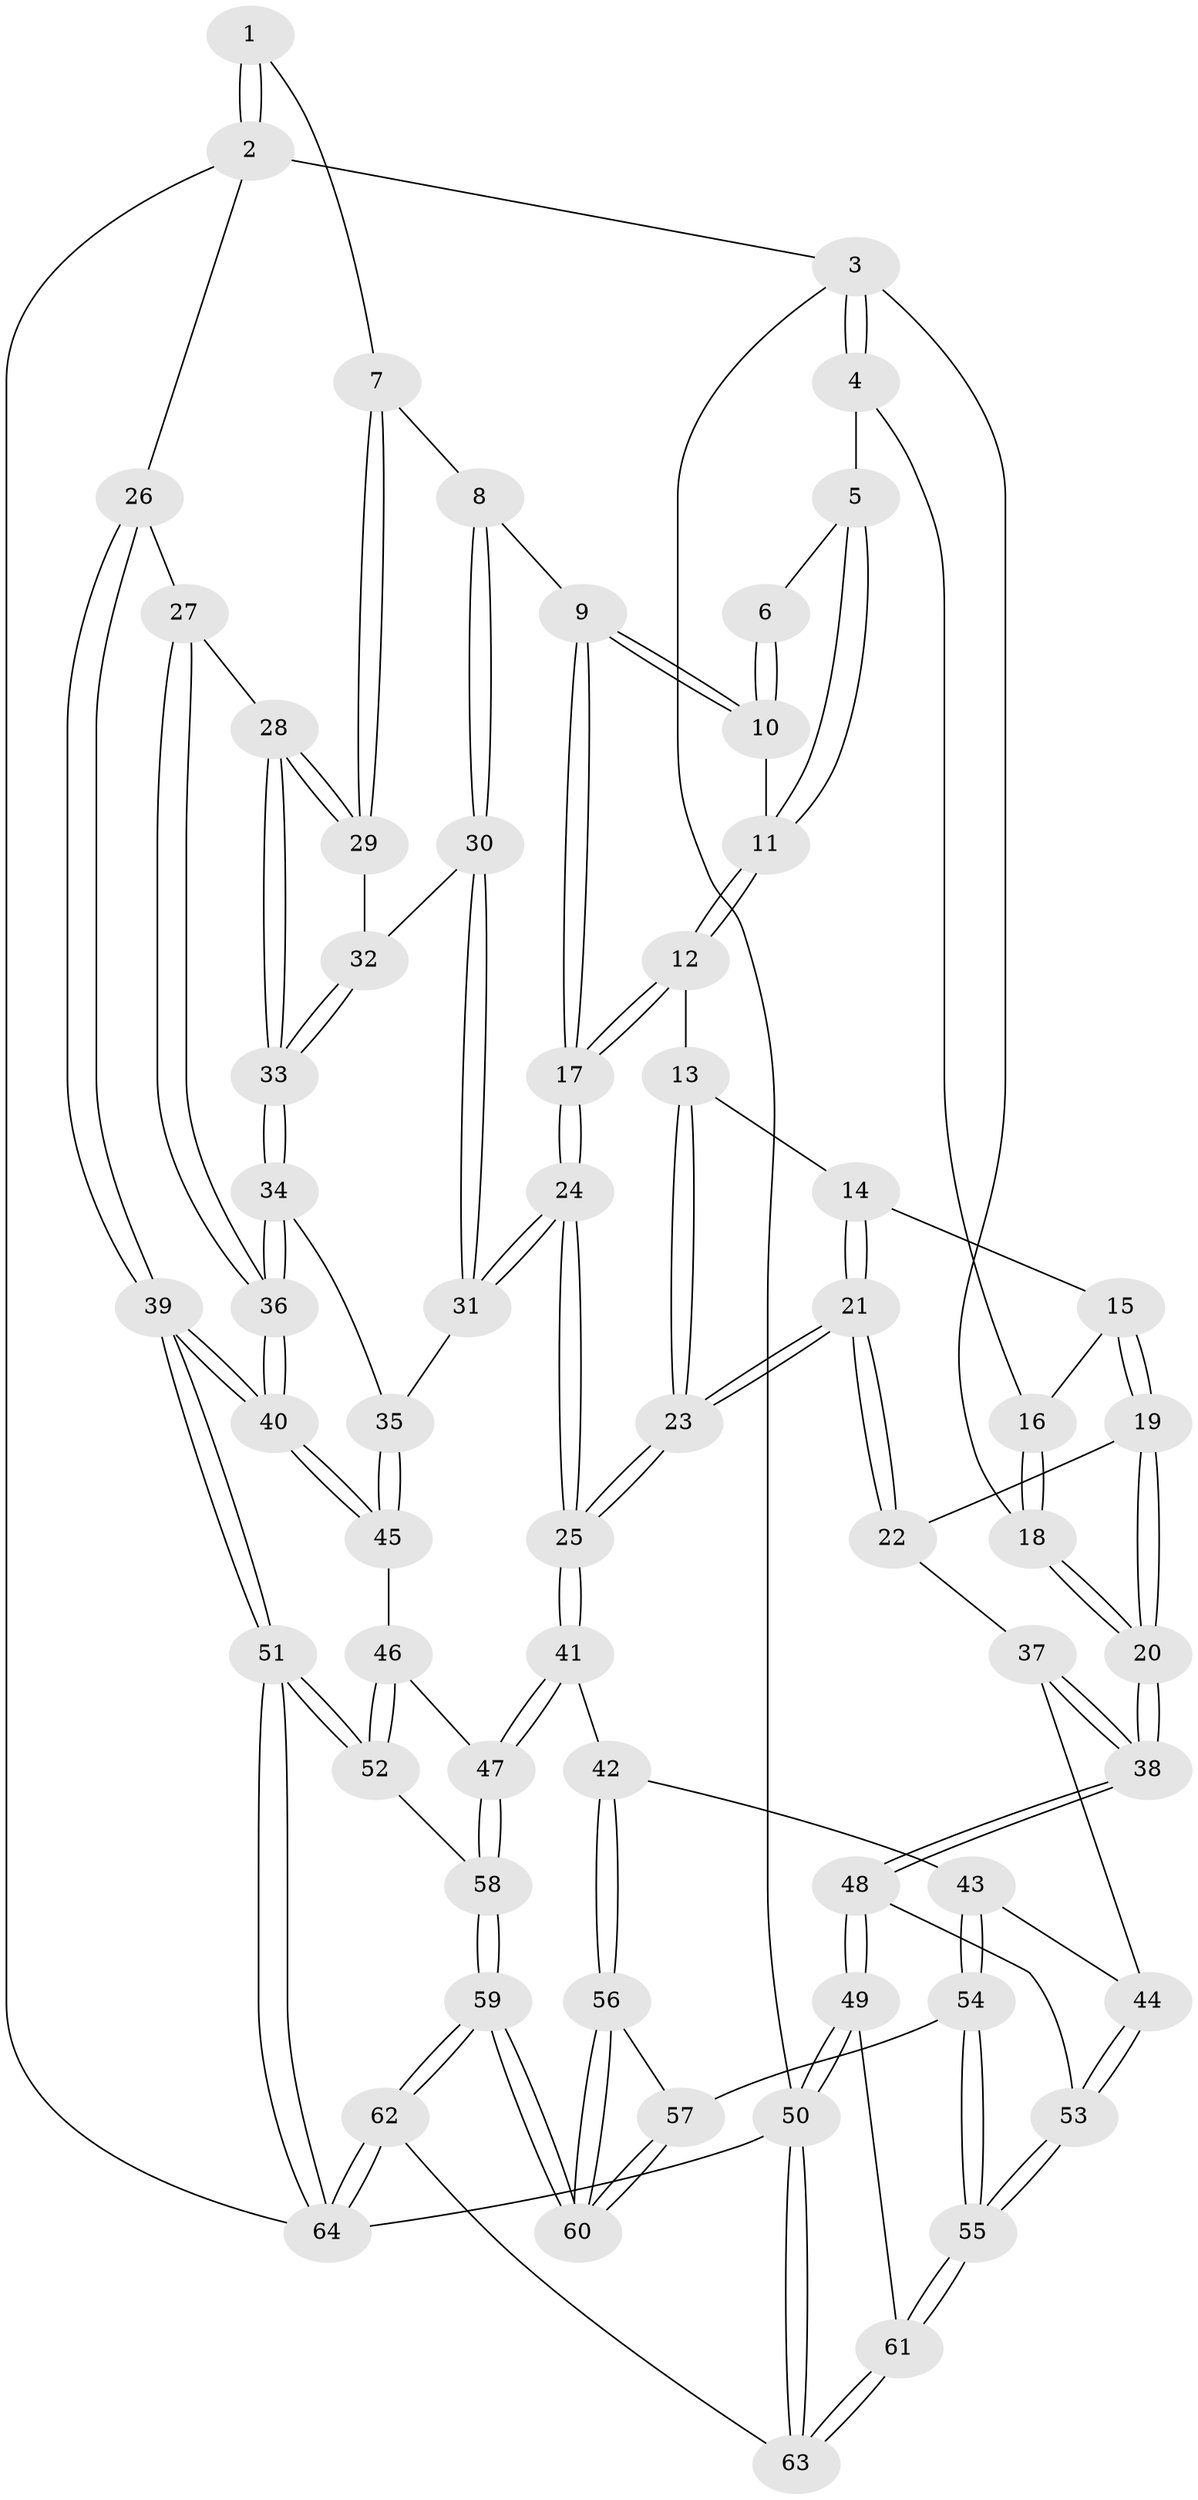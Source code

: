 // coarse degree distribution, {2: 0.06666666666666667, 4: 0.08888888888888889, 3: 0.7555555555555555, 5: 0.044444444444444446, 6: 0.044444444444444446}
// Generated by graph-tools (version 1.1) at 2025/54/03/04/25 22:54:16]
// undirected, 64 vertices, 157 edges
graph export_dot {
  node [color=gray90,style=filled];
  1 [pos="+0.7627850118474947+0"];
  2 [pos="+1+0"];
  3 [pos="+0+0"];
  4 [pos="+0.1988175697163892+0"];
  5 [pos="+0.2667752340441862+0"];
  6 [pos="+0.4687967709674056+0"];
  7 [pos="+0.74074327533192+0.04813000473965737"];
  8 [pos="+0.6074855731193693+0.12033952457944837"];
  9 [pos="+0.5563012344091658+0.11791778495114635"];
  10 [pos="+0.5305555256603204+0.09207671262820058"];
  11 [pos="+0.40288717366589594+0.08382402697222543"];
  12 [pos="+0.3886686028335383+0.12787188448651746"];
  13 [pos="+0.37150003529609443+0.14922033708443402"];
  14 [pos="+0.2051168963899714+0.08422376930053213"];
  15 [pos="+0.1732420487622727+0.018151612971935852"];
  16 [pos="+0.17320563206354023+0.017592593660355958"];
  17 [pos="+0.5017065330156559+0.18986801492397407"];
  18 [pos="+0+0.22286136453843824"];
  19 [pos="+0.027261036646347298+0.23550449266469264"];
  20 [pos="+0+0.29239601982637065"];
  21 [pos="+0.2458448567046969+0.3085042300443702"];
  22 [pos="+0.21284983820801262+0.3102381606149159"];
  23 [pos="+0.3409476368519925+0.36212734684473435"];
  24 [pos="+0.4458607479004337+0.3603721896428808"];
  25 [pos="+0.37620546859448034+0.4003487209084291"];
  26 [pos="+1+0.11280881164813197"];
  27 [pos="+0.9837521771233483+0.16864228470958711"];
  28 [pos="+0.8204167549724002+0.15371908490125452"];
  29 [pos="+0.7991871615532474+0.12801826817276532"];
  30 [pos="+0.6260957971077941+0.23998710470751114"];
  31 [pos="+0.6004791192632744+0.3411440550133153"];
  32 [pos="+0.6494797518702772+0.23531584752770798"];
  33 [pos="+0.7923468379775835+0.2359276859356228"];
  34 [pos="+0.7693831410058746+0.374082884175784"];
  35 [pos="+0.6970667644497165+0.3828428222390673"];
  36 [pos="+0.869036031862552+0.44777186683086684"];
  37 [pos="+0.10274096691521416+0.39844466222787944"];
  38 [pos="+0+0.5030384662234804"];
  39 [pos="+1+0.7367104241028865"];
  40 [pos="+1+0.6913283557938898"];
  41 [pos="+0.3665289635698618+0.5539489321731291"];
  42 [pos="+0.3658084136805945+0.5544801294408321"];
  43 [pos="+0.25151353155939865+0.5990041961842936"];
  44 [pos="+0.22377869954627735+0.6076933448358222"];
  45 [pos="+0.6296206746913349+0.562777478011407"];
  46 [pos="+0.5193688073134409+0.6088222196066873"];
  47 [pos="+0.46658240632008713+0.6090941460565852"];
  48 [pos="+0+0.5611490510228595"];
  49 [pos="+0+0.7399726101289852"];
  50 [pos="+0+1"];
  51 [pos="+1+0.8859572093678545"];
  52 [pos="+0.7416059494921234+0.7884013507934676"];
  53 [pos="+0.17802404857679618+0.6281063244494809"];
  54 [pos="+0.2807895176334821+0.8527933809596561"];
  55 [pos="+0.15342306682099605+0.8429037476853735"];
  56 [pos="+0.35758054157476804+0.6788654115885968"];
  57 [pos="+0.2986950280043967+0.8578412867622384"];
  58 [pos="+0.5199436891924242+0.832831560066847"];
  59 [pos="+0.44789786699689543+1"];
  60 [pos="+0.4168276021439209+0.9716055765923081"];
  61 [pos="+0.14087348925203544+0.8593661765985631"];
  62 [pos="+0.45203314627120944+1"];
  63 [pos="+0.12606931619528425+1"];
  64 [pos="+1+1"];
  1 -- 2;
  1 -- 2;
  1 -- 7;
  2 -- 3;
  2 -- 26;
  2 -- 64;
  3 -- 4;
  3 -- 4;
  3 -- 18;
  3 -- 50;
  4 -- 5;
  4 -- 16;
  5 -- 6;
  5 -- 11;
  5 -- 11;
  6 -- 10;
  6 -- 10;
  7 -- 8;
  7 -- 29;
  7 -- 29;
  8 -- 9;
  8 -- 30;
  8 -- 30;
  9 -- 10;
  9 -- 10;
  9 -- 17;
  9 -- 17;
  10 -- 11;
  11 -- 12;
  11 -- 12;
  12 -- 13;
  12 -- 17;
  12 -- 17;
  13 -- 14;
  13 -- 23;
  13 -- 23;
  14 -- 15;
  14 -- 21;
  14 -- 21;
  15 -- 16;
  15 -- 19;
  15 -- 19;
  16 -- 18;
  16 -- 18;
  17 -- 24;
  17 -- 24;
  18 -- 20;
  18 -- 20;
  19 -- 20;
  19 -- 20;
  19 -- 22;
  20 -- 38;
  20 -- 38;
  21 -- 22;
  21 -- 22;
  21 -- 23;
  21 -- 23;
  22 -- 37;
  23 -- 25;
  23 -- 25;
  24 -- 25;
  24 -- 25;
  24 -- 31;
  24 -- 31;
  25 -- 41;
  25 -- 41;
  26 -- 27;
  26 -- 39;
  26 -- 39;
  27 -- 28;
  27 -- 36;
  27 -- 36;
  28 -- 29;
  28 -- 29;
  28 -- 33;
  28 -- 33;
  29 -- 32;
  30 -- 31;
  30 -- 31;
  30 -- 32;
  31 -- 35;
  32 -- 33;
  32 -- 33;
  33 -- 34;
  33 -- 34;
  34 -- 35;
  34 -- 36;
  34 -- 36;
  35 -- 45;
  35 -- 45;
  36 -- 40;
  36 -- 40;
  37 -- 38;
  37 -- 38;
  37 -- 44;
  38 -- 48;
  38 -- 48;
  39 -- 40;
  39 -- 40;
  39 -- 51;
  39 -- 51;
  40 -- 45;
  40 -- 45;
  41 -- 42;
  41 -- 47;
  41 -- 47;
  42 -- 43;
  42 -- 56;
  42 -- 56;
  43 -- 44;
  43 -- 54;
  43 -- 54;
  44 -- 53;
  44 -- 53;
  45 -- 46;
  46 -- 47;
  46 -- 52;
  46 -- 52;
  47 -- 58;
  47 -- 58;
  48 -- 49;
  48 -- 49;
  48 -- 53;
  49 -- 50;
  49 -- 50;
  49 -- 61;
  50 -- 63;
  50 -- 63;
  50 -- 64;
  51 -- 52;
  51 -- 52;
  51 -- 64;
  51 -- 64;
  52 -- 58;
  53 -- 55;
  53 -- 55;
  54 -- 55;
  54 -- 55;
  54 -- 57;
  55 -- 61;
  55 -- 61;
  56 -- 57;
  56 -- 60;
  56 -- 60;
  57 -- 60;
  57 -- 60;
  58 -- 59;
  58 -- 59;
  59 -- 60;
  59 -- 60;
  59 -- 62;
  59 -- 62;
  61 -- 63;
  61 -- 63;
  62 -- 63;
  62 -- 64;
  62 -- 64;
}
